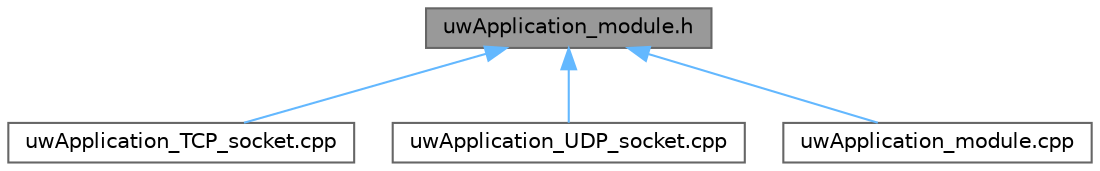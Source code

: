 digraph "uwApplication_module.h"
{
 // LATEX_PDF_SIZE
  bgcolor="transparent";
  edge [fontname=Helvetica,fontsize=10,labelfontname=Helvetica,labelfontsize=10];
  node [fontname=Helvetica,fontsize=10,shape=box,height=0.2,width=0.4];
  Node1 [id="Node000001",label="uwApplication_module.h",height=0.2,width=0.4,color="gray40", fillcolor="grey60", style="filled", fontcolor="black",tooltip=" "];
  Node1 -> Node2 [id="edge1_Node000001_Node000002",dir="back",color="steelblue1",style="solid",tooltip=" "];
  Node2 [id="Node000002",label="uwApplication_TCP_socket.cpp",height=0.2,width=0.4,color="grey40", fillcolor="white", style="filled",URL="$uwApplication__TCP__socket_8cpp.html",tooltip=" "];
  Node1 -> Node3 [id="edge2_Node000001_Node000003",dir="back",color="steelblue1",style="solid",tooltip=" "];
  Node3 [id="Node000003",label="uwApplication_UDP_socket.cpp",height=0.2,width=0.4,color="grey40", fillcolor="white", style="filled",URL="$uwApplication__UDP__socket_8cpp.html",tooltip=" "];
  Node1 -> Node4 [id="edge3_Node000001_Node000004",dir="back",color="steelblue1",style="solid",tooltip=" "];
  Node4 [id="Node000004",label="uwApplication_module.cpp",height=0.2,width=0.4,color="grey40", fillcolor="white", style="filled",URL="$uwApplication__module_8cpp.html",tooltip="Provides the definition of uwApplicationmodule class."];
}
